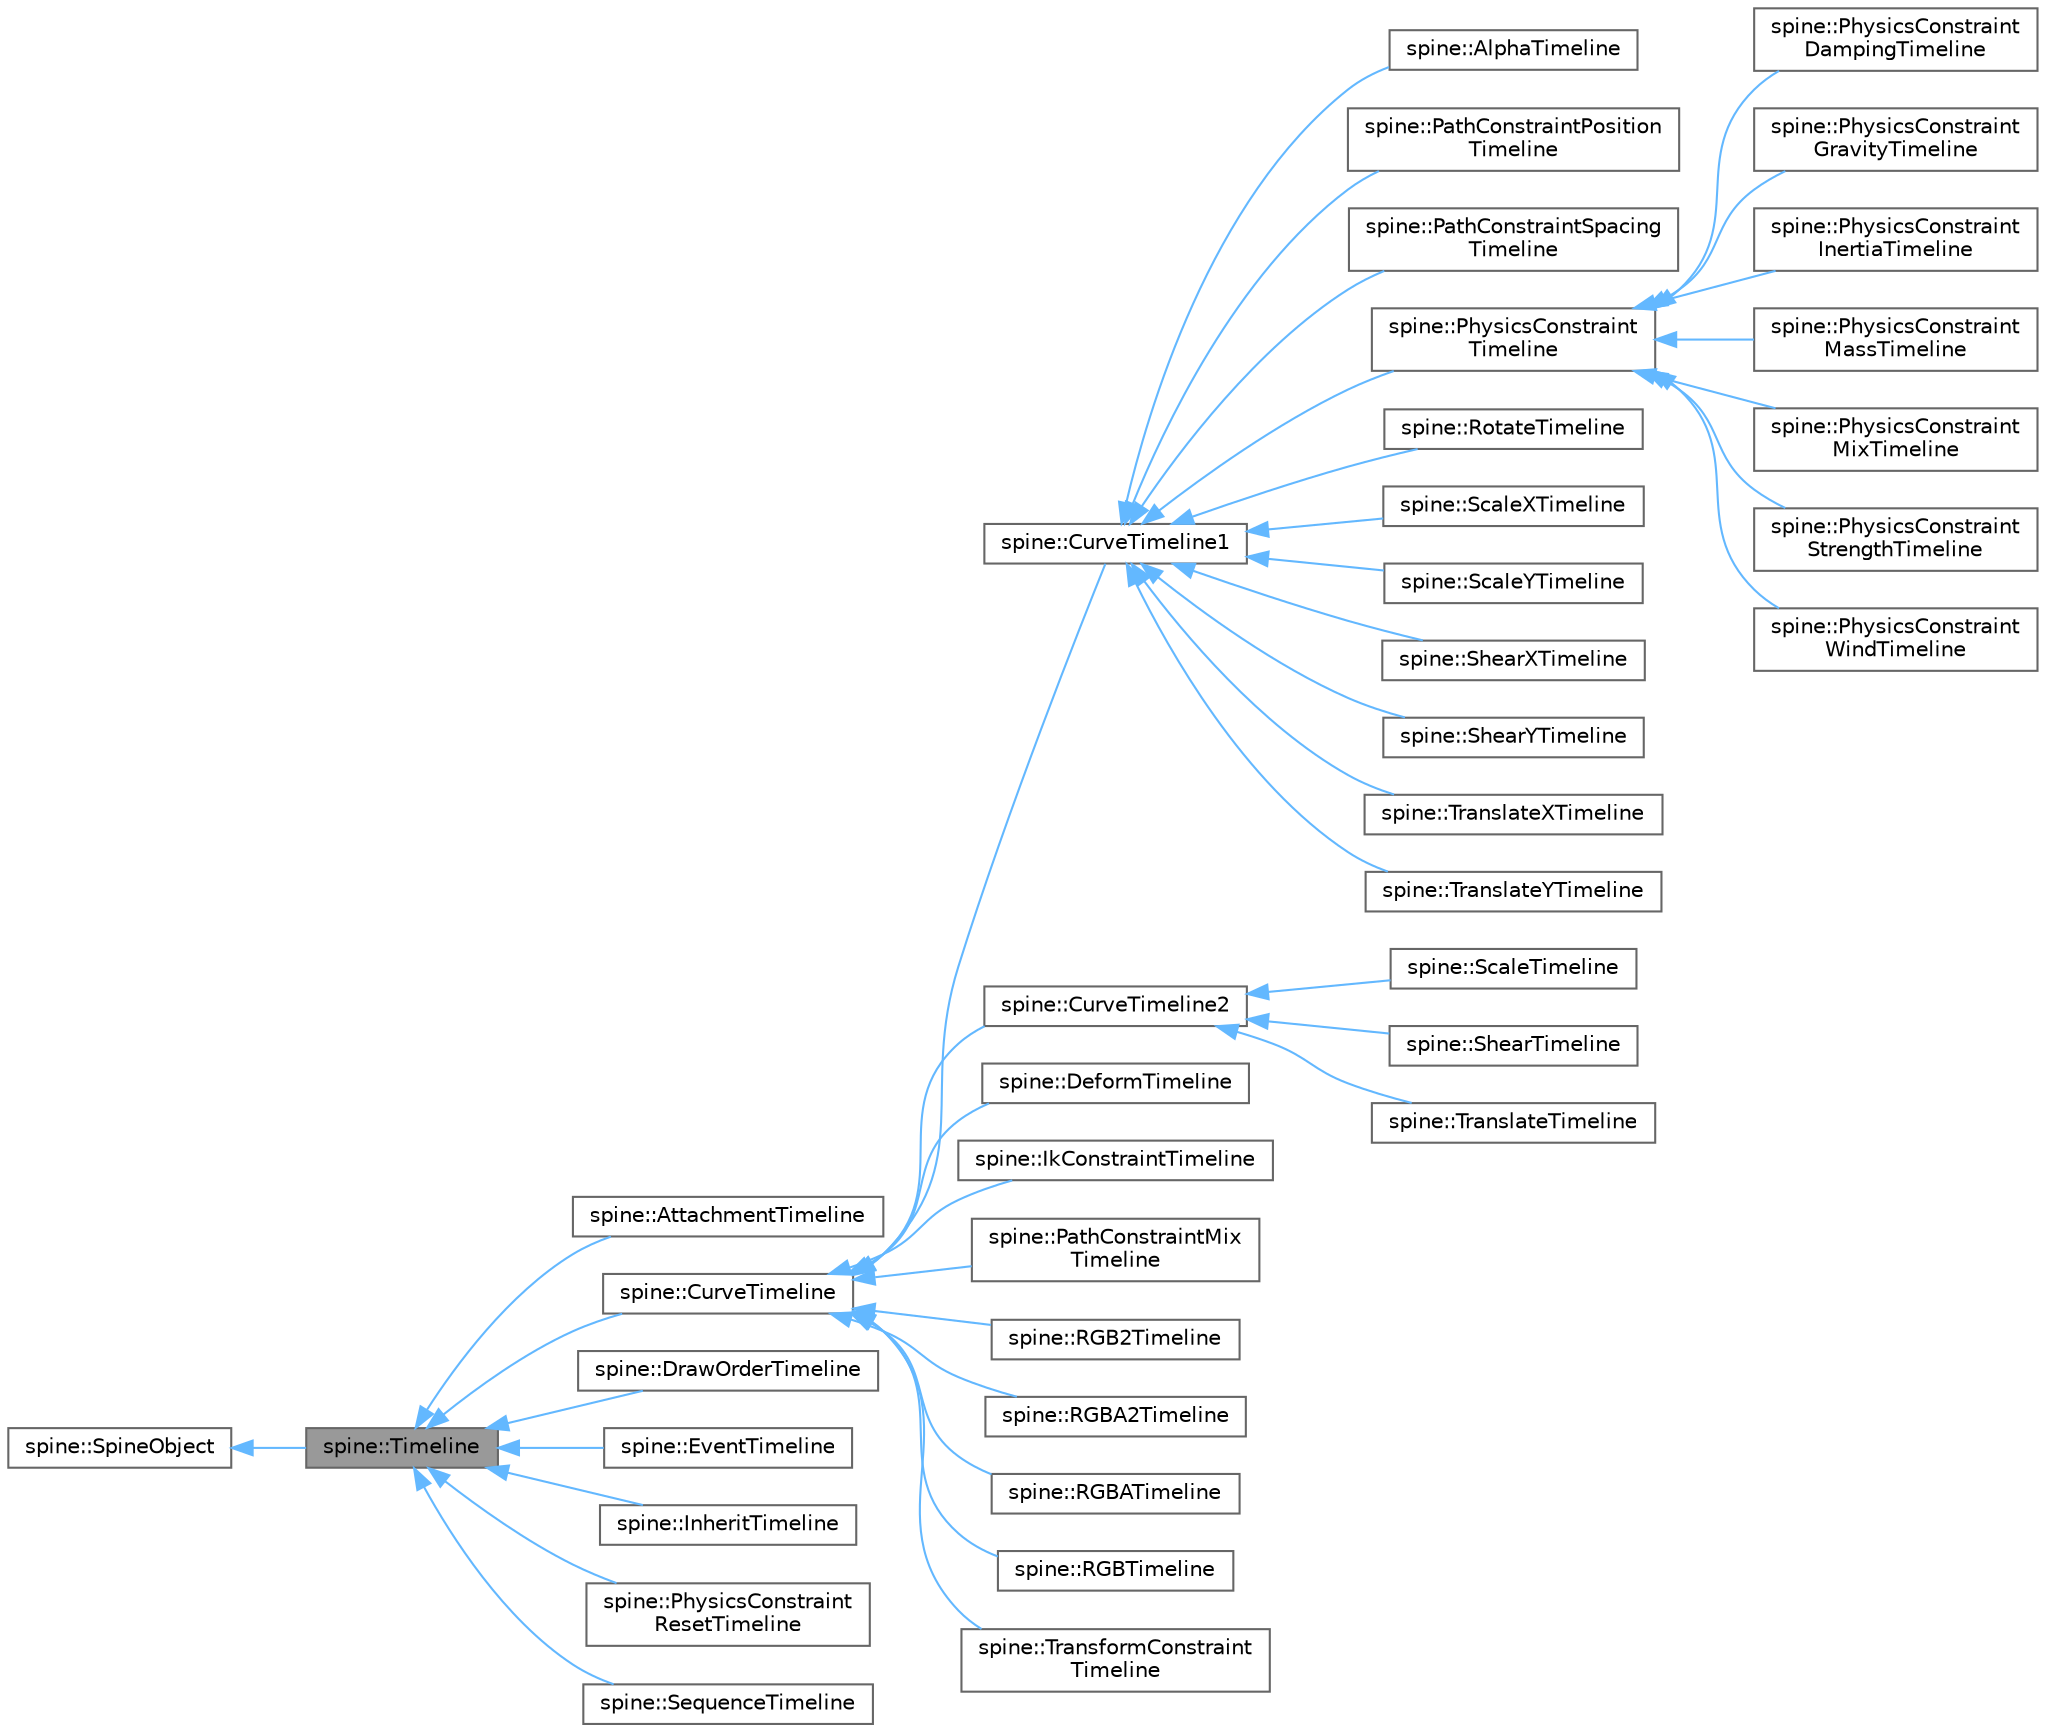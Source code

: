 digraph "spine::Timeline"
{
 // LATEX_PDF_SIZE
  bgcolor="transparent";
  edge [fontname=Helvetica,fontsize=10,labelfontname=Helvetica,labelfontsize=10];
  node [fontname=Helvetica,fontsize=10,shape=box,height=0.2,width=0.4];
  rankdir="LR";
  Node1 [id="Node000001",label="spine::Timeline",height=0.2,width=0.4,color="gray40", fillcolor="grey60", style="filled", fontcolor="black",tooltip=" "];
  Node2 -> Node1 [id="edge1_Node000001_Node000002",dir="back",color="steelblue1",style="solid",tooltip=" "];
  Node2 [id="Node000002",label="spine::SpineObject",height=0.2,width=0.4,color="gray40", fillcolor="white", style="filled",URL="$classspine_1_1_spine_object.html",tooltip=" "];
  Node1 -> Node3 [id="edge2_Node000001_Node000003",dir="back",color="steelblue1",style="solid",tooltip=" "];
  Node3 [id="Node000003",label="spine::AttachmentTimeline",height=0.2,width=0.4,color="gray40", fillcolor="white", style="filled",URL="$classspine_1_1_attachment_timeline.html",tooltip=" "];
  Node1 -> Node4 [id="edge3_Node000001_Node000004",dir="back",color="steelblue1",style="solid",tooltip=" "];
  Node4 [id="Node000004",label="spine::CurveTimeline",height=0.2,width=0.4,color="gray40", fillcolor="white", style="filled",URL="$classspine_1_1_curve_timeline.html",tooltip="Base class for frames that use an interpolation bezier curve."];
  Node4 -> Node5 [id="edge4_Node000004_Node000005",dir="back",color="steelblue1",style="solid",tooltip=" "];
  Node5 [id="Node000005",label="spine::CurveTimeline1",height=0.2,width=0.4,color="gray40", fillcolor="white", style="filled",URL="$classspine_1_1_curve_timeline1.html",tooltip=" "];
  Node5 -> Node6 [id="edge5_Node000005_Node000006",dir="back",color="steelblue1",style="solid",tooltip=" "];
  Node6 [id="Node000006",label="spine::AlphaTimeline",height=0.2,width=0.4,color="gray40", fillcolor="white", style="filled",URL="$classspine_1_1_alpha_timeline.html",tooltip=" "];
  Node5 -> Node7 [id="edge6_Node000005_Node000007",dir="back",color="steelblue1",style="solid",tooltip=" "];
  Node7 [id="Node000007",label="spine::PathConstraintPosition\lTimeline",height=0.2,width=0.4,color="gray40", fillcolor="white", style="filled",URL="$classspine_1_1_path_constraint_position_timeline.html",tooltip=" "];
  Node5 -> Node8 [id="edge7_Node000005_Node000008",dir="back",color="steelblue1",style="solid",tooltip=" "];
  Node8 [id="Node000008",label="spine::PathConstraintSpacing\lTimeline",height=0.2,width=0.4,color="gray40", fillcolor="white", style="filled",URL="$classspine_1_1_path_constraint_spacing_timeline.html",tooltip=" "];
  Node5 -> Node9 [id="edge8_Node000005_Node000009",dir="back",color="steelblue1",style="solid",tooltip=" "];
  Node9 [id="Node000009",label="spine::PhysicsConstraint\lTimeline",height=0.2,width=0.4,color="gray40", fillcolor="white", style="filled",URL="$classspine_1_1_physics_constraint_timeline.html",tooltip=" "];
  Node9 -> Node10 [id="edge9_Node000009_Node000010",dir="back",color="steelblue1",style="solid",tooltip=" "];
  Node10 [id="Node000010",label="spine::PhysicsConstraint\lDampingTimeline",height=0.2,width=0.4,color="gray40", fillcolor="white", style="filled",URL="$classspine_1_1_physics_constraint_damping_timeline.html",tooltip=" "];
  Node9 -> Node11 [id="edge10_Node000009_Node000011",dir="back",color="steelblue1",style="solid",tooltip=" "];
  Node11 [id="Node000011",label="spine::PhysicsConstraint\lGravityTimeline",height=0.2,width=0.4,color="gray40", fillcolor="white", style="filled",URL="$classspine_1_1_physics_constraint_gravity_timeline.html",tooltip=" "];
  Node9 -> Node12 [id="edge11_Node000009_Node000012",dir="back",color="steelblue1",style="solid",tooltip=" "];
  Node12 [id="Node000012",label="spine::PhysicsConstraint\lInertiaTimeline",height=0.2,width=0.4,color="gray40", fillcolor="white", style="filled",URL="$classspine_1_1_physics_constraint_inertia_timeline.html",tooltip=" "];
  Node9 -> Node13 [id="edge12_Node000009_Node000013",dir="back",color="steelblue1",style="solid",tooltip=" "];
  Node13 [id="Node000013",label="spine::PhysicsConstraint\lMassTimeline",height=0.2,width=0.4,color="gray40", fillcolor="white", style="filled",URL="$classspine_1_1_physics_constraint_mass_timeline.html",tooltip=" "];
  Node9 -> Node14 [id="edge13_Node000009_Node000014",dir="back",color="steelblue1",style="solid",tooltip=" "];
  Node14 [id="Node000014",label="spine::PhysicsConstraint\lMixTimeline",height=0.2,width=0.4,color="gray40", fillcolor="white", style="filled",URL="$classspine_1_1_physics_constraint_mix_timeline.html",tooltip=" "];
  Node9 -> Node15 [id="edge14_Node000009_Node000015",dir="back",color="steelblue1",style="solid",tooltip=" "];
  Node15 [id="Node000015",label="spine::PhysicsConstraint\lStrengthTimeline",height=0.2,width=0.4,color="gray40", fillcolor="white", style="filled",URL="$classspine_1_1_physics_constraint_strength_timeline.html",tooltip=" "];
  Node9 -> Node16 [id="edge15_Node000009_Node000016",dir="back",color="steelblue1",style="solid",tooltip=" "];
  Node16 [id="Node000016",label="spine::PhysicsConstraint\lWindTimeline",height=0.2,width=0.4,color="gray40", fillcolor="white", style="filled",URL="$classspine_1_1_physics_constraint_wind_timeline.html",tooltip=" "];
  Node5 -> Node17 [id="edge16_Node000005_Node000017",dir="back",color="steelblue1",style="solid",tooltip=" "];
  Node17 [id="Node000017",label="spine::RotateTimeline",height=0.2,width=0.4,color="gray40", fillcolor="white", style="filled",URL="$classspine_1_1_rotate_timeline.html",tooltip=" "];
  Node5 -> Node18 [id="edge17_Node000005_Node000018",dir="back",color="steelblue1",style="solid",tooltip=" "];
  Node18 [id="Node000018",label="spine::ScaleXTimeline",height=0.2,width=0.4,color="gray40", fillcolor="white", style="filled",URL="$classspine_1_1_scale_x_timeline.html",tooltip=" "];
  Node5 -> Node19 [id="edge18_Node000005_Node000019",dir="back",color="steelblue1",style="solid",tooltip=" "];
  Node19 [id="Node000019",label="spine::ScaleYTimeline",height=0.2,width=0.4,color="gray40", fillcolor="white", style="filled",URL="$classspine_1_1_scale_y_timeline.html",tooltip=" "];
  Node5 -> Node20 [id="edge19_Node000005_Node000020",dir="back",color="steelblue1",style="solid",tooltip=" "];
  Node20 [id="Node000020",label="spine::ShearXTimeline",height=0.2,width=0.4,color="gray40", fillcolor="white", style="filled",URL="$classspine_1_1_shear_x_timeline.html",tooltip=" "];
  Node5 -> Node21 [id="edge20_Node000005_Node000021",dir="back",color="steelblue1",style="solid",tooltip=" "];
  Node21 [id="Node000021",label="spine::ShearYTimeline",height=0.2,width=0.4,color="gray40", fillcolor="white", style="filled",URL="$classspine_1_1_shear_y_timeline.html",tooltip=" "];
  Node5 -> Node22 [id="edge21_Node000005_Node000022",dir="back",color="steelblue1",style="solid",tooltip=" "];
  Node22 [id="Node000022",label="spine::TranslateXTimeline",height=0.2,width=0.4,color="gray40", fillcolor="white", style="filled",URL="$classspine_1_1_translate_x_timeline.html",tooltip=" "];
  Node5 -> Node23 [id="edge22_Node000005_Node000023",dir="back",color="steelblue1",style="solid",tooltip=" "];
  Node23 [id="Node000023",label="spine::TranslateYTimeline",height=0.2,width=0.4,color="gray40", fillcolor="white", style="filled",URL="$classspine_1_1_translate_y_timeline.html",tooltip=" "];
  Node4 -> Node24 [id="edge23_Node000004_Node000024",dir="back",color="steelblue1",style="solid",tooltip=" "];
  Node24 [id="Node000024",label="spine::CurveTimeline2",height=0.2,width=0.4,color="gray40", fillcolor="white", style="filled",URL="$classspine_1_1_curve_timeline2.html",tooltip=" "];
  Node24 -> Node25 [id="edge24_Node000024_Node000025",dir="back",color="steelblue1",style="solid",tooltip=" "];
  Node25 [id="Node000025",label="spine::ScaleTimeline",height=0.2,width=0.4,color="gray40", fillcolor="white", style="filled",URL="$classspine_1_1_scale_timeline.html",tooltip=" "];
  Node24 -> Node26 [id="edge25_Node000024_Node000026",dir="back",color="steelblue1",style="solid",tooltip=" "];
  Node26 [id="Node000026",label="spine::ShearTimeline",height=0.2,width=0.4,color="gray40", fillcolor="white", style="filled",URL="$classspine_1_1_shear_timeline.html",tooltip=" "];
  Node24 -> Node27 [id="edge26_Node000024_Node000027",dir="back",color="steelblue1",style="solid",tooltip=" "];
  Node27 [id="Node000027",label="spine::TranslateTimeline",height=0.2,width=0.4,color="gray40", fillcolor="white", style="filled",URL="$classspine_1_1_translate_timeline.html",tooltip=" "];
  Node4 -> Node28 [id="edge27_Node000004_Node000028",dir="back",color="steelblue1",style="solid",tooltip=" "];
  Node28 [id="Node000028",label="spine::DeformTimeline",height=0.2,width=0.4,color="gray40", fillcolor="white", style="filled",URL="$classspine_1_1_deform_timeline.html",tooltip=" "];
  Node4 -> Node29 [id="edge28_Node000004_Node000029",dir="back",color="steelblue1",style="solid",tooltip=" "];
  Node29 [id="Node000029",label="spine::IkConstraintTimeline",height=0.2,width=0.4,color="gray40", fillcolor="white", style="filled",URL="$classspine_1_1_ik_constraint_timeline.html",tooltip=" "];
  Node4 -> Node30 [id="edge29_Node000004_Node000030",dir="back",color="steelblue1",style="solid",tooltip=" "];
  Node30 [id="Node000030",label="spine::PathConstraintMix\lTimeline",height=0.2,width=0.4,color="gray40", fillcolor="white", style="filled",URL="$classspine_1_1_path_constraint_mix_timeline.html",tooltip=" "];
  Node4 -> Node31 [id="edge30_Node000004_Node000031",dir="back",color="steelblue1",style="solid",tooltip=" "];
  Node31 [id="Node000031",label="spine::RGB2Timeline",height=0.2,width=0.4,color="gray40", fillcolor="white", style="filled",URL="$classspine_1_1_r_g_b2_timeline.html",tooltip=" "];
  Node4 -> Node32 [id="edge31_Node000004_Node000032",dir="back",color="steelblue1",style="solid",tooltip=" "];
  Node32 [id="Node000032",label="spine::RGBA2Timeline",height=0.2,width=0.4,color="gray40", fillcolor="white", style="filled",URL="$classspine_1_1_r_g_b_a2_timeline.html",tooltip=" "];
  Node4 -> Node33 [id="edge32_Node000004_Node000033",dir="back",color="steelblue1",style="solid",tooltip=" "];
  Node33 [id="Node000033",label="spine::RGBATimeline",height=0.2,width=0.4,color="gray40", fillcolor="white", style="filled",URL="$classspine_1_1_r_g_b_a_timeline.html",tooltip=" "];
  Node4 -> Node34 [id="edge33_Node000004_Node000034",dir="back",color="steelblue1",style="solid",tooltip=" "];
  Node34 [id="Node000034",label="spine::RGBTimeline",height=0.2,width=0.4,color="gray40", fillcolor="white", style="filled",URL="$classspine_1_1_r_g_b_timeline.html",tooltip=" "];
  Node4 -> Node35 [id="edge34_Node000004_Node000035",dir="back",color="steelblue1",style="solid",tooltip=" "];
  Node35 [id="Node000035",label="spine::TransformConstraint\lTimeline",height=0.2,width=0.4,color="gray40", fillcolor="white", style="filled",URL="$classspine_1_1_transform_constraint_timeline.html",tooltip=" "];
  Node1 -> Node36 [id="edge35_Node000001_Node000036",dir="back",color="steelblue1",style="solid",tooltip=" "];
  Node36 [id="Node000036",label="spine::DrawOrderTimeline",height=0.2,width=0.4,color="gray40", fillcolor="white", style="filled",URL="$classspine_1_1_draw_order_timeline.html",tooltip=" "];
  Node1 -> Node37 [id="edge36_Node000001_Node000037",dir="back",color="steelblue1",style="solid",tooltip=" "];
  Node37 [id="Node000037",label="spine::EventTimeline",height=0.2,width=0.4,color="gray40", fillcolor="white", style="filled",URL="$classspine_1_1_event_timeline.html",tooltip=" "];
  Node1 -> Node38 [id="edge37_Node000001_Node000038",dir="back",color="steelblue1",style="solid",tooltip=" "];
  Node38 [id="Node000038",label="spine::InheritTimeline",height=0.2,width=0.4,color="gray40", fillcolor="white", style="filled",URL="$classspine_1_1_inherit_timeline.html",tooltip=" "];
  Node1 -> Node39 [id="edge38_Node000001_Node000039",dir="back",color="steelblue1",style="solid",tooltip=" "];
  Node39 [id="Node000039",label="spine::PhysicsConstraint\lResetTimeline",height=0.2,width=0.4,color="gray40", fillcolor="white", style="filled",URL="$classspine_1_1_physics_constraint_reset_timeline.html",tooltip=" "];
  Node1 -> Node40 [id="edge39_Node000001_Node000040",dir="back",color="steelblue1",style="solid",tooltip=" "];
  Node40 [id="Node000040",label="spine::SequenceTimeline",height=0.2,width=0.4,color="gray40", fillcolor="white", style="filled",URL="$classspine_1_1_sequence_timeline.html",tooltip=" "];
}
